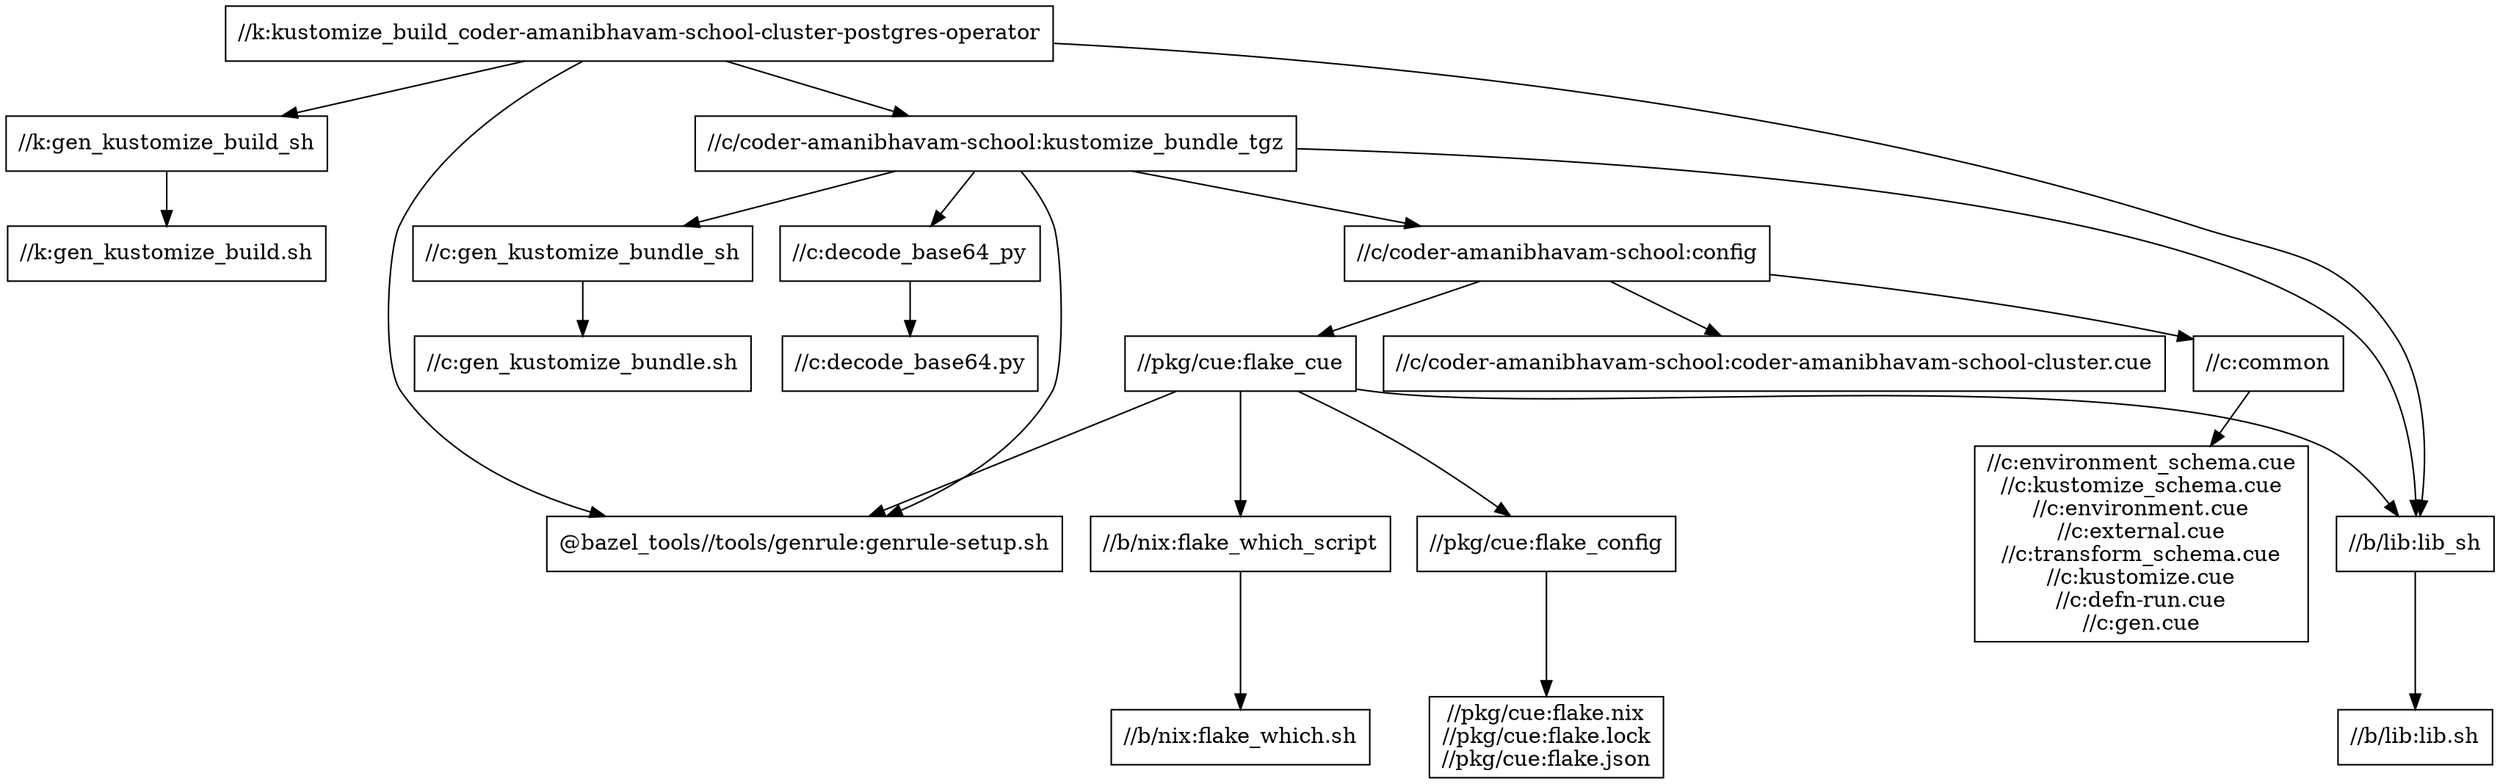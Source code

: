 digraph mygraph {
  node [shape=box];
  "//k:kustomize_build_coder-amanibhavam-school-cluster-postgres-operator"
  "//k:kustomize_build_coder-amanibhavam-school-cluster-postgres-operator" -> "//k:gen_kustomize_build_sh"
  "//k:kustomize_build_coder-amanibhavam-school-cluster-postgres-operator" -> "//c/coder-amanibhavam-school:kustomize_bundle_tgz"
  "//k:kustomize_build_coder-amanibhavam-school-cluster-postgres-operator" -> "@bazel_tools//tools/genrule:genrule-setup.sh"
  "//k:kustomize_build_coder-amanibhavam-school-cluster-postgres-operator" -> "//b/lib:lib_sh"
  "//k:gen_kustomize_build_sh"
  "//k:gen_kustomize_build_sh" -> "//k:gen_kustomize_build.sh"
  "//k:gen_kustomize_build.sh"
  "//c/coder-amanibhavam-school:kustomize_bundle_tgz"
  "//c/coder-amanibhavam-school:kustomize_bundle_tgz" -> "//c/coder-amanibhavam-school:config"
  "//c/coder-amanibhavam-school:kustomize_bundle_tgz" -> "@bazel_tools//tools/genrule:genrule-setup.sh"
  "//c/coder-amanibhavam-school:kustomize_bundle_tgz" -> "//c:gen_kustomize_bundle_sh"
  "//c/coder-amanibhavam-school:kustomize_bundle_tgz" -> "//c:decode_base64_py"
  "//c/coder-amanibhavam-school:kustomize_bundle_tgz" -> "//b/lib:lib_sh"
  "//c:decode_base64_py"
  "//c:decode_base64_py" -> "//c:decode_base64.py"
  "//c:decode_base64.py"
  "//c:gen_kustomize_bundle_sh"
  "//c:gen_kustomize_bundle_sh" -> "//c:gen_kustomize_bundle.sh"
  "//c:gen_kustomize_bundle.sh"
  "//c/coder-amanibhavam-school:config"
  "//c/coder-amanibhavam-school:config" -> "//c/coder-amanibhavam-school:coder-amanibhavam-school-cluster.cue"
  "//c/coder-amanibhavam-school:config" -> "//c:common"
  "//c/coder-amanibhavam-school:config" -> "//pkg/cue:flake_cue"
  "//pkg/cue:flake_cue"
  "//pkg/cue:flake_cue" -> "//pkg/cue:flake_config"
  "//pkg/cue:flake_cue" -> "@bazel_tools//tools/genrule:genrule-setup.sh"
  "//pkg/cue:flake_cue" -> "//b/lib:lib_sh"
  "//pkg/cue:flake_cue" -> "//b/nix:flake_which_script"
  "//b/nix:flake_which_script"
  "//b/nix:flake_which_script" -> "//b/nix:flake_which.sh"
  "//b/nix:flake_which.sh"
  "@bazel_tools//tools/genrule:genrule-setup.sh"
  "//c:common"
  "//c:common" -> "//c:environment_schema.cue\n//c:kustomize_schema.cue\n//c:environment.cue\n//c:external.cue\n//c:transform_schema.cue\n//c:kustomize.cue\n//c:defn-run.cue\n//c:gen.cue"
  "//c:environment_schema.cue\n//c:kustomize_schema.cue\n//c:environment.cue\n//c:external.cue\n//c:transform_schema.cue\n//c:kustomize.cue\n//c:defn-run.cue\n//c:gen.cue"
  "//c/coder-amanibhavam-school:coder-amanibhavam-school-cluster.cue"
  "//pkg/cue:flake_config"
  "//pkg/cue:flake_config" -> "//pkg/cue:flake.nix\n//pkg/cue:flake.lock\n//pkg/cue:flake.json"
  "//pkg/cue:flake.nix\n//pkg/cue:flake.lock\n//pkg/cue:flake.json"
  "//b/lib:lib_sh"
  "//b/lib:lib_sh" -> "//b/lib:lib.sh"
  "//b/lib:lib.sh"
}
